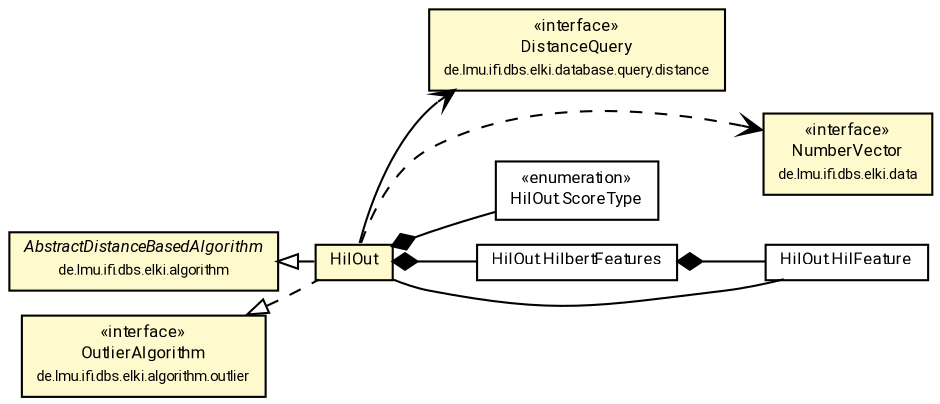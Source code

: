 #!/usr/local/bin/dot
#
# Class diagram 
# Generated by UMLGraph version R5_7_2-60-g0e99a6 (http://www.spinellis.gr/umlgraph/)
#

digraph G {
	graph [fontnames="svg"]
	edge [fontname="Roboto",fontsize=7,labelfontname="Roboto",labelfontsize=7,color="black"];
	node [fontname="Roboto",fontcolor="black",fontsize=8,shape=plaintext,margin=0,width=0,height=0];
	nodesep=0.15;
	ranksep=0.25;
	rankdir=LR;
	// de.lmu.ifi.dbs.elki.algorithm.AbstractDistanceBasedAlgorithm<O, R extends de.lmu.ifi.dbs.elki.result.Result>
	c5036137 [label=<<table title="de.lmu.ifi.dbs.elki.algorithm.AbstractDistanceBasedAlgorithm" border="0" cellborder="1" cellspacing="0" cellpadding="2" bgcolor="LemonChiffon" href="../../AbstractDistanceBasedAlgorithm.html" target="_parent">
		<tr><td><table border="0" cellspacing="0" cellpadding="1">
		<tr><td align="center" balign="center"> <font face="Roboto"><i>AbstractDistanceBasedAlgorithm</i></font> </td></tr>
		<tr><td align="center" balign="center"> <font face="Roboto" point-size="7.0">de.lmu.ifi.dbs.elki.algorithm</font> </td></tr>
		</table></td></tr>
		</table>>, URL="../../AbstractDistanceBasedAlgorithm.html"];
	// de.lmu.ifi.dbs.elki.database.query.distance.DistanceQuery<O>
	c5036173 [label=<<table title="de.lmu.ifi.dbs.elki.database.query.distance.DistanceQuery" border="0" cellborder="1" cellspacing="0" cellpadding="2" bgcolor="LemonChiffon" href="../../../database/query/distance/DistanceQuery.html" target="_parent">
		<tr><td><table border="0" cellspacing="0" cellpadding="1">
		<tr><td align="center" balign="center"> &#171;interface&#187; </td></tr>
		<tr><td align="center" balign="center"> <font face="Roboto">DistanceQuery</font> </td></tr>
		<tr><td align="center" balign="center"> <font face="Roboto" point-size="7.0">de.lmu.ifi.dbs.elki.database.query.distance</font> </td></tr>
		</table></td></tr>
		</table>>, URL="../../../database/query/distance/DistanceQuery.html"];
	// de.lmu.ifi.dbs.elki.data.NumberVector
	c5036212 [label=<<table title="de.lmu.ifi.dbs.elki.data.NumberVector" border="0" cellborder="1" cellspacing="0" cellpadding="2" bgcolor="LemonChiffon" href="../../../data/NumberVector.html" target="_parent">
		<tr><td><table border="0" cellspacing="0" cellpadding="1">
		<tr><td align="center" balign="center"> &#171;interface&#187; </td></tr>
		<tr><td align="center" balign="center"> <font face="Roboto">NumberVector</font> </td></tr>
		<tr><td align="center" balign="center"> <font face="Roboto" point-size="7.0">de.lmu.ifi.dbs.elki.data</font> </td></tr>
		</table></td></tr>
		</table>>, URL="../../../data/NumberVector.html"];
	// de.lmu.ifi.dbs.elki.algorithm.outlier.OutlierAlgorithm
	c5038019 [label=<<table title="de.lmu.ifi.dbs.elki.algorithm.outlier.OutlierAlgorithm" border="0" cellborder="1" cellspacing="0" cellpadding="2" bgcolor="LemonChiffon" href="../OutlierAlgorithm.html" target="_parent">
		<tr><td><table border="0" cellspacing="0" cellpadding="1">
		<tr><td align="center" balign="center"> &#171;interface&#187; </td></tr>
		<tr><td align="center" balign="center"> <font face="Roboto">OutlierAlgorithm</font> </td></tr>
		<tr><td align="center" balign="center"> <font face="Roboto" point-size="7.0">de.lmu.ifi.dbs.elki.algorithm.outlier</font> </td></tr>
		</table></td></tr>
		</table>>, URL="../OutlierAlgorithm.html"];
	// de.lmu.ifi.dbs.elki.algorithm.outlier.distance.HilOut<O extends de.lmu.ifi.dbs.elki.data.NumberVector>
	c5038026 [label=<<table title="de.lmu.ifi.dbs.elki.algorithm.outlier.distance.HilOut" border="0" cellborder="1" cellspacing="0" cellpadding="2" bgcolor="lemonChiffon" href="HilOut.html" target="_parent">
		<tr><td><table border="0" cellspacing="0" cellpadding="1">
		<tr><td align="center" balign="center"> <font face="Roboto">HilOut</font> </td></tr>
		</table></td></tr>
		</table>>, URL="HilOut.html"];
	// de.lmu.ifi.dbs.elki.algorithm.outlier.distance.HilOut.ScoreType
	c5038027 [label=<<table title="de.lmu.ifi.dbs.elki.algorithm.outlier.distance.HilOut.ScoreType" border="0" cellborder="1" cellspacing="0" cellpadding="2" href="HilOut.ScoreType.html" target="_parent">
		<tr><td><table border="0" cellspacing="0" cellpadding="1">
		<tr><td align="center" balign="center"> &#171;enumeration&#187; </td></tr>
		<tr><td align="center" balign="center"> <font face="Roboto">HilOut.ScoreType</font> </td></tr>
		</table></td></tr>
		</table>>, URL="HilOut.ScoreType.html"];
	// de.lmu.ifi.dbs.elki.algorithm.outlier.distance.HilOut<O extends de.lmu.ifi.dbs.elki.data.NumberVector>.HilbertFeatures
	c5038028 [label=<<table title="de.lmu.ifi.dbs.elki.algorithm.outlier.distance.HilOut.HilbertFeatures" border="0" cellborder="1" cellspacing="0" cellpadding="2" href="HilOut.HilbertFeatures.html" target="_parent">
		<tr><td><table border="0" cellspacing="0" cellpadding="1">
		<tr><td align="center" balign="center"> <font face="Roboto">HilOut.HilbertFeatures</font> </td></tr>
		</table></td></tr>
		</table>>, URL="HilOut.HilbertFeatures.html"];
	// de.lmu.ifi.dbs.elki.algorithm.outlier.distance.HilOut.HilFeature
	c5038029 [label=<<table title="de.lmu.ifi.dbs.elki.algorithm.outlier.distance.HilOut.HilFeature" border="0" cellborder="1" cellspacing="0" cellpadding="2" href="HilOut.HilFeature.html" target="_parent">
		<tr><td><table border="0" cellspacing="0" cellpadding="1">
		<tr><td align="center" balign="center"> <font face="Roboto">HilOut.HilFeature</font> </td></tr>
		</table></td></tr>
		</table>>, URL="HilOut.HilFeature.html"];
	// de.lmu.ifi.dbs.elki.algorithm.outlier.distance.HilOut<O extends de.lmu.ifi.dbs.elki.data.NumberVector> extends de.lmu.ifi.dbs.elki.algorithm.AbstractDistanceBasedAlgorithm<O, R extends de.lmu.ifi.dbs.elki.result.Result>
	c5036137 -> c5038026 [arrowtail=empty,dir=back,weight=10];
	// de.lmu.ifi.dbs.elki.algorithm.outlier.distance.HilOut<O extends de.lmu.ifi.dbs.elki.data.NumberVector> implements de.lmu.ifi.dbs.elki.algorithm.outlier.OutlierAlgorithm
	c5038019 -> c5038026 [arrowtail=empty,style=dashed,dir=back,weight=9];
	// de.lmu.ifi.dbs.elki.algorithm.outlier.distance.HilOut<O extends de.lmu.ifi.dbs.elki.data.NumberVector> composed de.lmu.ifi.dbs.elki.algorithm.outlier.distance.HilOut<O extends de.lmu.ifi.dbs.elki.data.NumberVector>.HilbertFeatures
	c5038026 -> c5038028 [arrowhead=none,arrowtail=diamond,dir=back,weight=6];
	// de.lmu.ifi.dbs.elki.algorithm.outlier.distance.HilOut<O extends de.lmu.ifi.dbs.elki.data.NumberVector> composed de.lmu.ifi.dbs.elki.algorithm.outlier.distance.HilOut.ScoreType
	c5038026 -> c5038027 [arrowhead=none,arrowtail=diamond,dir=back,weight=6];
	// de.lmu.ifi.dbs.elki.algorithm.outlier.distance.HilOut<O extends de.lmu.ifi.dbs.elki.data.NumberVector> assoc de.lmu.ifi.dbs.elki.algorithm.outlier.distance.HilOut.HilFeature
	c5038026 -> c5038029 [arrowhead=none,weight=2];
	// de.lmu.ifi.dbs.elki.algorithm.outlier.distance.HilOut<O extends de.lmu.ifi.dbs.elki.data.NumberVector>.HilbertFeatures composed de.lmu.ifi.dbs.elki.algorithm.outlier.distance.HilOut.HilFeature
	c5038028 -> c5038029 [arrowhead=none,arrowtail=diamond,dir=back,weight=6];
	// de.lmu.ifi.dbs.elki.algorithm.outlier.distance.HilOut<O extends de.lmu.ifi.dbs.elki.data.NumberVector> navassoc de.lmu.ifi.dbs.elki.database.query.distance.DistanceQuery<O>
	c5038026 -> c5036173 [arrowhead=open,weight=1];
	// de.lmu.ifi.dbs.elki.algorithm.outlier.distance.HilOut<O extends de.lmu.ifi.dbs.elki.data.NumberVector> depend de.lmu.ifi.dbs.elki.data.NumberVector
	c5038026 -> c5036212 [arrowhead=open,style=dashed,weight=0];
}


